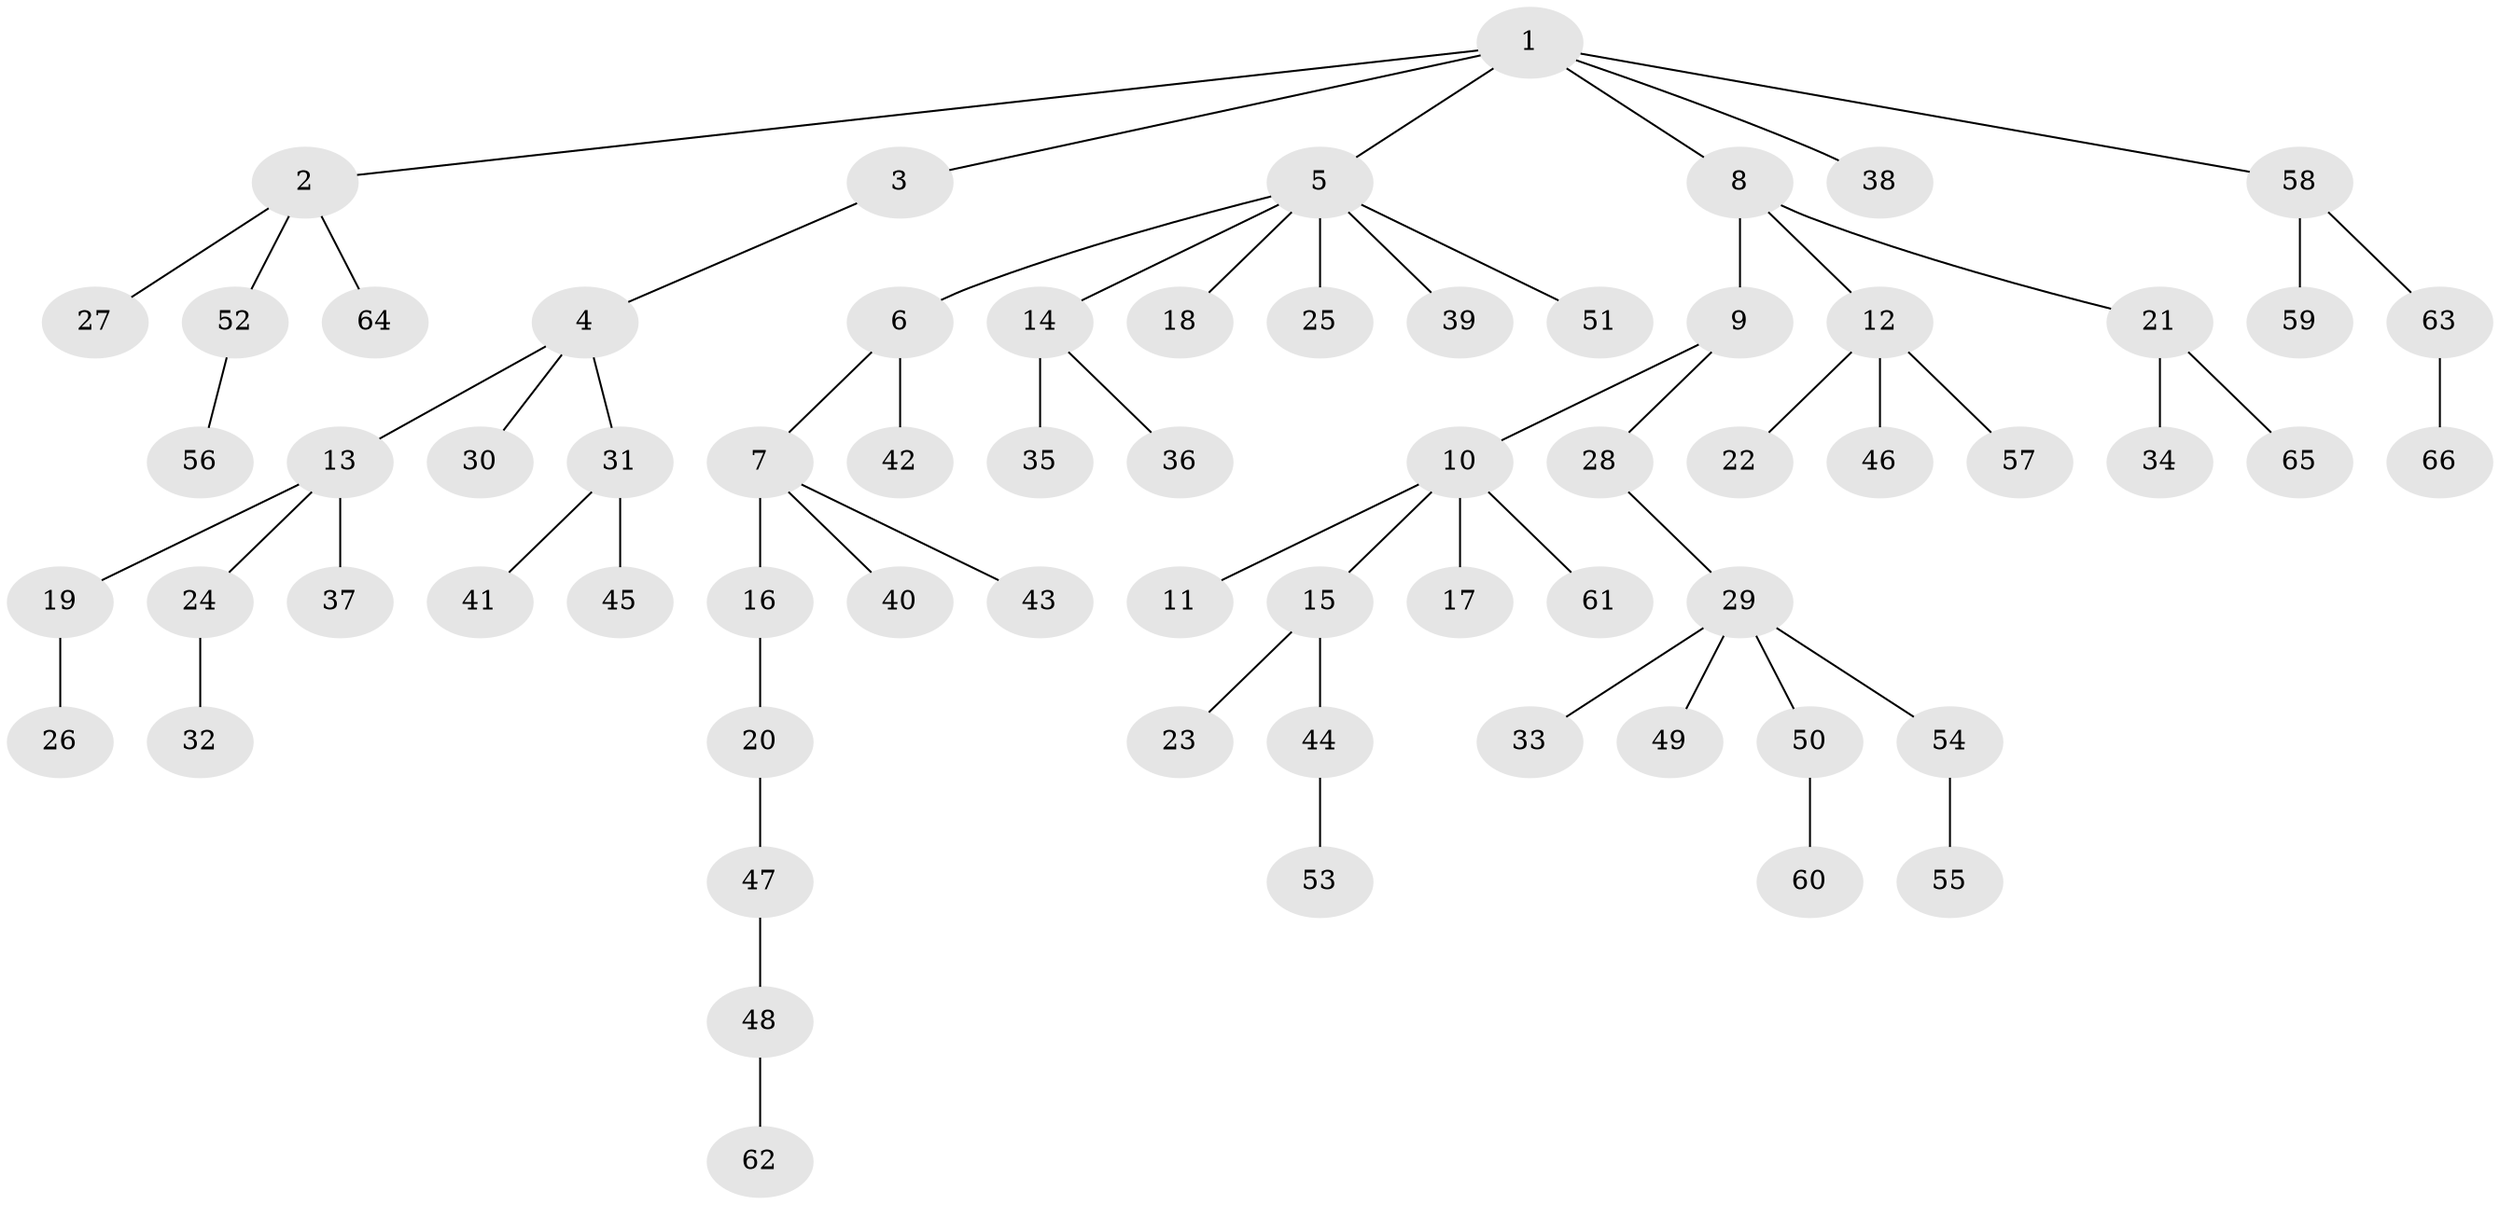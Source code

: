 // Generated by graph-tools (version 1.1) at 2025/37/03/09/25 02:37:06]
// undirected, 66 vertices, 65 edges
graph export_dot {
graph [start="1"]
  node [color=gray90,style=filled];
  1;
  2;
  3;
  4;
  5;
  6;
  7;
  8;
  9;
  10;
  11;
  12;
  13;
  14;
  15;
  16;
  17;
  18;
  19;
  20;
  21;
  22;
  23;
  24;
  25;
  26;
  27;
  28;
  29;
  30;
  31;
  32;
  33;
  34;
  35;
  36;
  37;
  38;
  39;
  40;
  41;
  42;
  43;
  44;
  45;
  46;
  47;
  48;
  49;
  50;
  51;
  52;
  53;
  54;
  55;
  56;
  57;
  58;
  59;
  60;
  61;
  62;
  63;
  64;
  65;
  66;
  1 -- 2;
  1 -- 3;
  1 -- 5;
  1 -- 8;
  1 -- 38;
  1 -- 58;
  2 -- 27;
  2 -- 52;
  2 -- 64;
  3 -- 4;
  4 -- 13;
  4 -- 30;
  4 -- 31;
  5 -- 6;
  5 -- 14;
  5 -- 18;
  5 -- 25;
  5 -- 39;
  5 -- 51;
  6 -- 7;
  6 -- 42;
  7 -- 16;
  7 -- 40;
  7 -- 43;
  8 -- 9;
  8 -- 12;
  8 -- 21;
  9 -- 10;
  9 -- 28;
  10 -- 11;
  10 -- 15;
  10 -- 17;
  10 -- 61;
  12 -- 22;
  12 -- 46;
  12 -- 57;
  13 -- 19;
  13 -- 24;
  13 -- 37;
  14 -- 35;
  14 -- 36;
  15 -- 23;
  15 -- 44;
  16 -- 20;
  19 -- 26;
  20 -- 47;
  21 -- 34;
  21 -- 65;
  24 -- 32;
  28 -- 29;
  29 -- 33;
  29 -- 49;
  29 -- 50;
  29 -- 54;
  31 -- 41;
  31 -- 45;
  44 -- 53;
  47 -- 48;
  48 -- 62;
  50 -- 60;
  52 -- 56;
  54 -- 55;
  58 -- 59;
  58 -- 63;
  63 -- 66;
}
